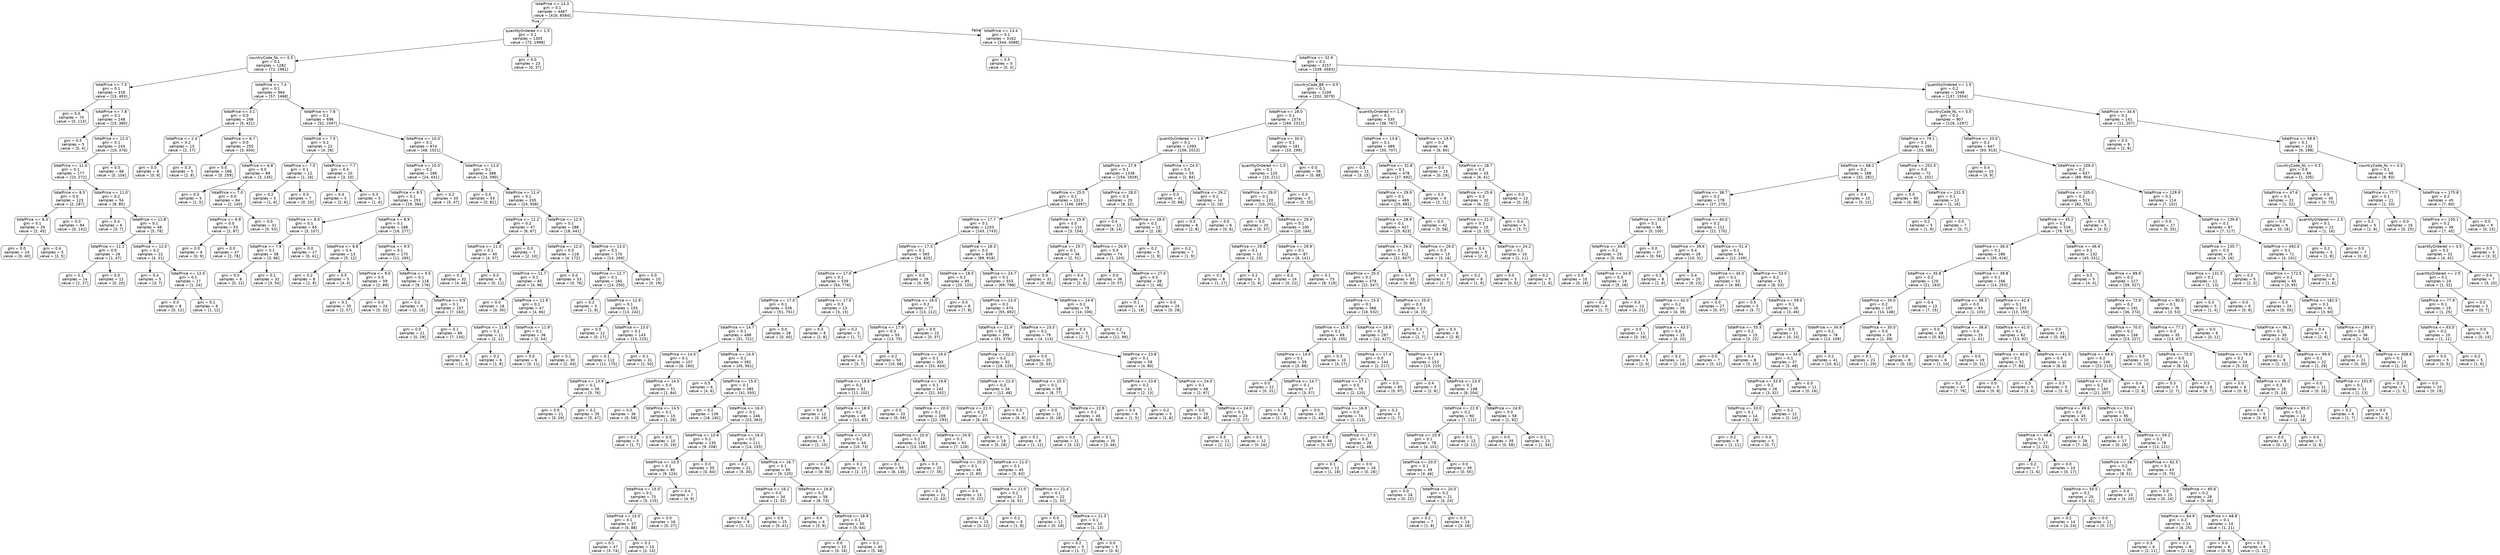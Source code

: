 digraph Tree {
node [shape=box, style="rounded", color="black", fontname=helvetica] ;
edge [fontname=helvetica] ;
0 [label="totalPrice <= 13.3\ngini = 0.1\nsamples = 4467\nvalue = [416, 6584]"] ;
1 [label="quantityOrdered <= 1.5\ngini = 0.1\nsamples = 1305\nvalue = [72, 1998]"] ;
0 -> 1 [labeldistance=2.5, labelangle=45, headlabel="True"] ;
2 [label="countryCode_NL <= 0.5\ngini = 0.1\nsamples = 1282\nvalue = [72, 1961]"] ;
1 -> 2 ;
3 [label="totalPrice <= 7.5\ngini = 0.1\nsamples = 318\nvalue = [15, 493]"] ;
2 -> 3 ;
4 [label="gini = 0.0\nsamples = 70\nvalue = [0, 113]"] ;
3 -> 4 ;
5 [label="totalPrice <= 7.8\ngini = 0.1\nsamples = 248\nvalue = [15, 380]"] ;
3 -> 5 ;
6 [label="gini = 0.5\nsamples = 5\nvalue = [5, 4]"] ;
5 -> 6 ;
7 [label="totalPrice <= 12.0\ngini = 0.1\nsamples = 243\nvalue = [10, 376]"] ;
5 -> 7 ;
8 [label="totalPrice <= 11.0\ngini = 0.1\nsamples = 177\nvalue = [10, 272]"] ;
7 -> 8 ;
9 [label="totalPrice <= 8.5\ngini = 0.0\nsamples = 123\nvalue = [2, 187]"] ;
8 -> 9 ;
10 [label="totalPrice <= 8.3\ngini = 0.1\nsamples = 29\nvalue = [2, 45]"] ;
9 -> 10 ;
11 [label="gini = 0.0\nsamples = 24\nvalue = [0, 40]"] ;
10 -> 11 ;
12 [label="gini = 0.4\nsamples = 5\nvalue = [2, 5]"] ;
10 -> 12 ;
13 [label="gini = 0.0\nsamples = 94\nvalue = [0, 142]"] ;
9 -> 13 ;
14 [label="totalPrice <= 11.0\ngini = 0.2\nsamples = 54\nvalue = [8, 85]"] ;
8 -> 14 ;
15 [label="gini = 0.4\nsamples = 6\nvalue = [3, 7]"] ;
14 -> 15 ;
16 [label="totalPrice <= 11.8\ngini = 0.1\nsamples = 48\nvalue = [5, 78]"] ;
14 -> 16 ;
17 [label="totalPrice <= 11.1\ngini = 0.0\nsamples = 26\nvalue = [1, 47]"] ;
16 -> 17 ;
18 [label="gini = 0.1\nsamples = 14\nvalue = [1, 27]"] ;
17 -> 18 ;
19 [label="gini = 0.0\nsamples = 12\nvalue = [0, 20]"] ;
17 -> 19 ;
20 [label="totalPrice <= 12.0\ngini = 0.2\nsamples = 22\nvalue = [4, 31]"] ;
16 -> 20 ;
21 [label="gini = 0.4\nsamples = 5\nvalue = [3, 7]"] ;
20 -> 21 ;
22 [label="totalPrice <= 12.0\ngini = 0.1\nsamples = 17\nvalue = [1, 24]"] ;
20 -> 22 ;
23 [label="gini = 0.0\nsamples = 8\nvalue = [0, 12]"] ;
22 -> 23 ;
24 [label="gini = 0.1\nsamples = 9\nvalue = [1, 12]"] ;
22 -> 24 ;
25 [label="gini = 0.0\nsamples = 66\nvalue = [0, 104]"] ;
7 -> 25 ;
26 [label="totalPrice <= 7.4\ngini = 0.1\nsamples = 964\nvalue = [57, 1468]"] ;
2 -> 26 ;
27 [label="totalPrice <= 3.1\ngini = 0.0\nsamples = 268\nvalue = [5, 421]"] ;
26 -> 27 ;
28 [label="totalPrice <= 2.4\ngini = 0.2\nsamples = 13\nvalue = [2, 17]"] ;
27 -> 28 ;
29 [label="gini = 0.0\nsamples = 8\nvalue = [0, 9]"] ;
28 -> 29 ;
30 [label="gini = 0.3\nsamples = 5\nvalue = [2, 8]"] ;
28 -> 30 ;
31 [label="totalPrice <= 6.7\ngini = 0.0\nsamples = 255\nvalue = [3, 404]"] ;
27 -> 31 ;
32 [label="gini = 0.0\nsamples = 166\nvalue = [0, 259]"] ;
31 -> 32 ;
33 [label="totalPrice <= 6.8\ngini = 0.0\nsamples = 89\nvalue = [3, 145]"] ;
31 -> 33 ;
34 [label="gini = 0.3\nsamples = 5\nvalue = [1, 5]"] ;
33 -> 34 ;
35 [label="totalPrice <= 7.0\ngini = 0.0\nsamples = 84\nvalue = [2, 140]"] ;
33 -> 35 ;
36 [label="totalPrice <= 6.9\ngini = 0.0\nsamples = 53\nvalue = [2, 87]"] ;
35 -> 36 ;
37 [label="gini = 0.0\nsamples = 6\nvalue = [0, 9]"] ;
36 -> 37 ;
38 [label="gini = 0.0\nsamples = 47\nvalue = [2, 78]"] ;
36 -> 38 ;
39 [label="gini = 0.0\nsamples = 31\nvalue = [0, 53]"] ;
35 -> 39 ;
40 [label="totalPrice <= 7.8\ngini = 0.1\nsamples = 696\nvalue = [52, 1047]"] ;
26 -> 40 ;
41 [label="totalPrice <= 7.5\ngini = 0.2\nsamples = 22\nvalue = [4, 26]"] ;
40 -> 41 ;
42 [label="totalPrice <= 7.5\ngini = 0.1\nsamples = 12\nvalue = [1, 16]"] ;
41 -> 42 ;
43 [label="gini = 0.2\nsamples = 5\nvalue = [1, 6]"] ;
42 -> 43 ;
44 [label="gini = 0.0\nsamples = 7\nvalue = [0, 10]"] ;
42 -> 44 ;
45 [label="totalPrice <= 7.7\ngini = 0.4\nsamples = 10\nvalue = [3, 10]"] ;
41 -> 45 ;
46 [label="gini = 0.4\nsamples = 5\nvalue = [2, 6]"] ;
45 -> 46 ;
47 [label="gini = 0.3\nsamples = 5\nvalue = [1, 4]"] ;
45 -> 47 ;
48 [label="totalPrice <= 10.0\ngini = 0.1\nsamples = 674\nvalue = [48, 1021]"] ;
40 -> 48 ;
49 [label="totalPrice <= 10.0\ngini = 0.1\nsamples = 286\nvalue = [24, 431]"] ;
48 -> 49 ;
50 [label="totalPrice <= 8.5\ngini = 0.1\nsamples = 253\nvalue = [19, 384]"] ;
49 -> 50 ;
51 [label="totalPrice <= 8.0\ngini = 0.1\nsamples = 65\nvalue = [3, 107]"] ;
50 -> 51 ;
52 [label="totalPrice <= 7.9\ngini = 0.1\nsamples = 38\nvalue = [3, 66]"] ;
51 -> 52 ;
53 [label="gini = 0.0\nsamples = 6\nvalue = [0, 12]"] ;
52 -> 53 ;
54 [label="gini = 0.1\nsamples = 32\nvalue = [3, 54]"] ;
52 -> 54 ;
55 [label="gini = 0.0\nsamples = 27\nvalue = [0, 41]"] ;
51 -> 55 ;
56 [label="totalPrice <= 8.9\ngini = 0.1\nsamples = 188\nvalue = [16, 277]"] ;
50 -> 56 ;
57 [label="totalPrice <= 8.8\ngini = 0.4\nsamples = 13\nvalue = [5, 12]"] ;
56 -> 57 ;
58 [label="gini = 0.2\nsamples = 8\nvalue = [1, 8]"] ;
57 -> 58 ;
59 [label="gini = 0.5\nsamples = 5\nvalue = [4, 4]"] ;
57 -> 59 ;
60 [label="totalPrice <= 9.5\ngini = 0.1\nsamples = 175\nvalue = [11, 265]"] ;
56 -> 60 ;
61 [label="totalPrice <= 9.0\ngini = 0.0\nsamples = 59\nvalue = [2, 89]"] ;
60 -> 61 ;
62 [label="gini = 0.1\nsamples = 35\nvalue = [2, 57]"] ;
61 -> 62 ;
63 [label="gini = 0.0\nsamples = 24\nvalue = [0, 32]"] ;
61 -> 63 ;
64 [label="totalPrice <= 9.5\ngini = 0.1\nsamples = 116\nvalue = [9, 176]"] ;
60 -> 64 ;
65 [label="gini = 0.2\nsamples = 9\nvalue = [2, 13]"] ;
64 -> 65 ;
66 [label="totalPrice <= 9.9\ngini = 0.1\nsamples = 107\nvalue = [7, 163]"] ;
64 -> 66 ;
67 [label="gini = 0.0\nsamples = 21\nvalue = [0, 29]"] ;
66 -> 67 ;
68 [label="gini = 0.1\nsamples = 86\nvalue = [7, 134]"] ;
66 -> 68 ;
69 [label="gini = 0.2\nsamples = 33\nvalue = [5, 47]"] ;
49 -> 69 ;
70 [label="totalPrice <= 11.0\ngini = 0.1\nsamples = 388\nvalue = [24, 590]"] ;
48 -> 70 ;
71 [label="gini = 0.0\nsamples = 53\nvalue = [0, 82]"] ;
70 -> 71 ;
72 [label="totalPrice <= 11.4\ngini = 0.1\nsamples = 335\nvalue = [24, 508]"] ;
70 -> 72 ;
73 [label="totalPrice <= 11.2\ngini = 0.2\nsamples = 47\nvalue = [6, 67]"] ;
72 -> 73 ;
74 [label="totalPrice <= 11.0\ngini = 0.1\nsamples = 40\nvalue = [4, 57]"] ;
73 -> 74 ;
75 [label="gini = 0.1\nsamples = 32\nvalue = [4, 46]"] ;
74 -> 75 ;
76 [label="gini = 0.0\nsamples = 8\nvalue = [0, 11]"] ;
74 -> 76 ;
77 [label="gini = 0.3\nsamples = 7\nvalue = [2, 10]"] ;
73 -> 77 ;
78 [label="totalPrice <= 12.5\ngini = 0.1\nsamples = 288\nvalue = [18, 441]"] ;
72 -> 78 ;
79 [label="totalPrice <= 12.0\ngini = 0.0\nsamples = 118\nvalue = [4, 172]"] ;
78 -> 79 ;
80 [label="totalPrice <= 11.7\ngini = 0.1\nsamples = 65\nvalue = [4, 96]"] ;
79 -> 80 ;
81 [label="gini = 0.0\nsamples = 18\nvalue = [0, 30]"] ;
80 -> 81 ;
82 [label="totalPrice <= 11.9\ngini = 0.1\nsamples = 47\nvalue = [4, 66]"] ;
80 -> 82 ;
83 [label="totalPrice <= 11.8\ngini = 0.2\nsamples = 11\nvalue = [2, 12]"] ;
82 -> 83 ;
84 [label="gini = 0.3\nsamples = 5\nvalue = [1, 4]"] ;
83 -> 84 ;
85 [label="gini = 0.2\nsamples = 6\nvalue = [1, 8]"] ;
83 -> 85 ;
86 [label="totalPrice <= 11.9\ngini = 0.1\nsamples = 36\nvalue = [2, 54]"] ;
82 -> 86 ;
87 [label="gini = 0.0\nsamples = 6\nvalue = [0, 11]"] ;
86 -> 87 ;
88 [label="gini = 0.1\nsamples = 30\nvalue = [2, 43]"] ;
86 -> 88 ;
89 [label="gini = 0.0\nsamples = 53\nvalue = [0, 76]"] ;
79 -> 89 ;
90 [label="totalPrice <= 13.0\ngini = 0.1\nsamples = 170\nvalue = [14, 269]"] ;
78 -> 90 ;
91 [label="totalPrice <= 12.7\ngini = 0.1\nsamples = 160\nvalue = [14, 250]"] ;
90 -> 91 ;
92 [label="gini = 0.2\nsamples = 5\nvalue = [1, 8]"] ;
91 -> 92 ;
93 [label="totalPrice <= 12.9\ngini = 0.1\nsamples = 155\nvalue = [13, 242]"] ;
91 -> 93 ;
94 [label="gini = 0.0\nsamples = 12\nvalue = [0, 17]"] ;
93 -> 94 ;
95 [label="totalPrice <= 13.0\ngini = 0.1\nsamples = 143\nvalue = [13, 225]"] ;
93 -> 95 ;
96 [label="gini = 0.1\nsamples = 112\nvalue = [11, 175]"] ;
95 -> 96 ;
97 [label="gini = 0.1\nsamples = 31\nvalue = [2, 50]"] ;
95 -> 97 ;
98 [label="gini = 0.0\nsamples = 10\nvalue = [0, 19]"] ;
90 -> 98 ;
99 [label="gini = 0.0\nsamples = 23\nvalue = [0, 37]"] ;
1 -> 99 ;
100 [label="totalPrice <= 13.4\ngini = 0.1\nsamples = 3162\nvalue = [344, 4586]"] ;
0 -> 100 [labeldistance=2.5, labelangle=-45, headlabel="False"] ;
101 [label="gini = 0.5\nsamples = 5\nvalue = [5, 3]"] ;
100 -> 101 ;
102 [label="totalPrice <= 32.9\ngini = 0.1\nsamples = 3157\nvalue = [339, 4583]"] ;
100 -> 102 ;
103 [label="countryCode_BE <= 0.5\ngini = 0.1\nsamples = 2109\nvalue = [202, 3079]"] ;
102 -> 103 ;
104 [label="totalPrice <= 28.0\ngini = 0.1\nsamples = 1574\nvalue = [166, 2312]"] ;
103 -> 104 ;
105 [label="quantityOrdered <= 1.5\ngini = 0.1\nsamples = 1393\nvalue = [156, 2013]"] ;
104 -> 105 ;
106 [label="totalPrice <= 27.9\ngini = 0.1\nsamples = 1338\nvalue = [154, 1929]"] ;
105 -> 106 ;
107 [label="totalPrice <= 25.0\ngini = 0.1\nsamples = 1313\nvalue = [146, 1897]"] ;
106 -> 107 ;
108 [label="totalPrice <= 17.7\ngini = 0.1\nsamples = 1203\nvalue = [143, 1743]"] ;
107 -> 108 ;
109 [label="totalPrice <= 17.3\ngini = 0.1\nsamples = 565\nvalue = [54, 825]"] ;
108 -> 109 ;
110 [label="totalPrice <= 17.0\ngini = 0.1\nsamples = 539\nvalue = [54, 776]"] ;
109 -> 110 ;
111 [label="totalPrice <= 17.0\ngini = 0.1\nsamples = 526\nvalue = [51, 761]"] ;
110 -> 111 ;
112 [label="totalPrice <= 14.7\ngini = 0.1\nsamples = 498\nvalue = [51, 721]"] ;
111 -> 112 ;
113 [label="totalPrice <= 14.0\ngini = 0.1\nsamples = 107\nvalue = [6, 160]"] ;
112 -> 113 ;
114 [label="totalPrice <= 13.9\ngini = 0.1\nsamples = 56\nvalue = [5, 76]"] ;
113 -> 114 ;
115 [label="gini = 0.0\nsamples = 21\nvalue = [0, 29]"] ;
114 -> 115 ;
116 [label="gini = 0.2\nsamples = 35\nvalue = [5, 47]"] ;
114 -> 116 ;
117 [label="totalPrice <= 14.5\ngini = 0.0\nsamples = 51\nvalue = [1, 84]"] ;
113 -> 117 ;
118 [label="gini = 0.0\nsamples = 36\nvalue = [0, 58]"] ;
117 -> 118 ;
119 [label="totalPrice <= 14.5\ngini = 0.1\nsamples = 15\nvalue = [1, 26]"] ;
117 -> 119 ;
120 [label="gini = 0.2\nsamples = 5\nvalue = [1, 7]"] ;
119 -> 120 ;
121 [label="gini = 0.0\nsamples = 10\nvalue = [0, 19]"] ;
119 -> 121 ;
122 [label="totalPrice <= 14.9\ngini = 0.1\nsamples = 391\nvalue = [45, 561]"] ;
112 -> 122 ;
123 [label="gini = 0.5\nsamples = 6\nvalue = [4, 6]"] ;
122 -> 123 ;
124 [label="totalPrice <= 15.0\ngini = 0.1\nsamples = 385\nvalue = [41, 555]"] ;
122 -> 124 ;
125 [label="gini = 0.2\nsamples = 139\nvalue = [18, 192]"] ;
124 -> 125 ;
126 [label="totalPrice <= 16.0\ngini = 0.1\nsamples = 246\nvalue = [23, 363]"] ;
124 -> 126 ;
127 [label="totalPrice <= 15.6\ngini = 0.1\nsamples = 135\nvalue = [9, 208]"] ;
126 -> 127 ;
128 [label="totalPrice <= 15.5\ngini = 0.1\nsamples = 80\nvalue = [9, 124]"] ;
127 -> 128 ;
129 [label="totalPrice <= 15.0\ngini = 0.1\nsamples = 73\nvalue = [5, 115]"] ;
128 -> 129 ;
130 [label="totalPrice <= 15.0\ngini = 0.1\nsamples = 57\nvalue = [5, 88]"] ;
129 -> 130 ;
131 [label="gini = 0.1\nsamples = 47\nvalue = [3, 74]"] ;
130 -> 131 ;
132 [label="gini = 0.2\nsamples = 10\nvalue = [2, 14]"] ;
130 -> 132 ;
133 [label="gini = 0.0\nsamples = 16\nvalue = [0, 27]"] ;
129 -> 133 ;
134 [label="gini = 0.4\nsamples = 7\nvalue = [4, 9]"] ;
128 -> 134 ;
135 [label="gini = 0.0\nsamples = 55\nvalue = [0, 84]"] ;
127 -> 135 ;
136 [label="totalPrice <= 16.0\ngini = 0.2\nsamples = 111\nvalue = [14, 155]"] ;
126 -> 136 ;
137 [label="gini = 0.2\nsamples = 21\nvalue = [5, 30]"] ;
136 -> 137 ;
138 [label="totalPrice <= 16.7\ngini = 0.1\nsamples = 90\nvalue = [9, 125]"] ;
136 -> 138 ;
139 [label="totalPrice <= 16.1\ngini = 0.0\nsamples = 34\nvalue = [1, 52]"] ;
138 -> 139 ;
140 [label="gini = 0.2\nsamples = 9\nvalue = [1, 11]"] ;
139 -> 140 ;
141 [label="gini = 0.0\nsamples = 25\nvalue = [0, 41]"] ;
139 -> 141 ;
142 [label="totalPrice <= 16.8\ngini = 0.2\nsamples = 56\nvalue = [8, 73]"] ;
138 -> 142 ;
143 [label="gini = 0.4\nsamples = 6\nvalue = [3, 9]"] ;
142 -> 143 ;
144 [label="totalPrice <= 16.9\ngini = 0.1\nsamples = 50\nvalue = [5, 64]"] ;
142 -> 144 ;
145 [label="gini = 0.0\nsamples = 10\nvalue = [0, 16]"] ;
144 -> 145 ;
146 [label="gini = 0.2\nsamples = 40\nvalue = [5, 48]"] ;
144 -> 146 ;
147 [label="gini = 0.0\nsamples = 28\nvalue = [0, 40]"] ;
111 -> 147 ;
148 [label="totalPrice <= 17.0\ngini = 0.3\nsamples = 13\nvalue = [3, 15]"] ;
110 -> 148 ;
149 [label="gini = 0.3\nsamples = 8\nvalue = [2, 8]"] ;
148 -> 149 ;
150 [label="gini = 0.2\nsamples = 5\nvalue = [1, 7]"] ;
148 -> 150 ;
151 [label="gini = 0.0\nsamples = 26\nvalue = [0, 49]"] ;
109 -> 151 ;
152 [label="totalPrice <= 18.3\ngini = 0.2\nsamples = 638\nvalue = [89, 918]"] ;
108 -> 152 ;
153 [label="totalPrice <= 18.0\ngini = 0.2\nsamples = 85\nvalue = [20, 120]"] ;
152 -> 153 ;
154 [label="totalPrice <= 18.0\ngini = 0.2\nsamples = 77\nvalue = [13, 112]"] ;
153 -> 154 ;
155 [label="totalPrice <= 17.9\ngini = 0.3\nsamples = 55\nvalue = [13, 75]"] ;
154 -> 155 ;
156 [label="gini = 0.4\nsamples = 5\nvalue = [3, 7]"] ;
155 -> 156 ;
157 [label="gini = 0.2\nsamples = 50\nvalue = [10, 68]"] ;
155 -> 157 ;
158 [label="gini = 0.0\nsamples = 22\nvalue = [0, 37]"] ;
154 -> 158 ;
159 [label="gini = 0.5\nsamples = 8\nvalue = [7, 8]"] ;
153 -> 159 ;
160 [label="totalPrice <= 24.7\ngini = 0.1\nsamples = 553\nvalue = [69, 798]"] ;
152 -> 160 ;
161 [label="totalPrice <= 23.0\ngini = 0.1\nsamples = 474\nvalue = [55, 692]"] ;
160 -> 161 ;
162 [label="totalPrice <= 21.9\ngini = 0.1\nsamples = 395\nvalue = [51, 579]"] ;
161 -> 162 ;
163 [label="totalPrice <= 19.0\ngini = 0.1\nsamples = 303\nvalue = [33, 454]"] ;
162 -> 163 ;
164 [label="totalPrice <= 18.6\ngini = 0.2\nsamples = 61\nvalue = [11, 102]"] ;
163 -> 164 ;
165 [label="gini = 0.0\nsamples = 12\nvalue = [0, 19]"] ;
164 -> 165 ;
166 [label="totalPrice <= 18.9\ngini = 0.2\nsamples = 49\nvalue = [11, 83]"] ;
164 -> 166 ;
167 [label="gini = 0.2\nsamples = 5\nvalue = [1, 10]"] ;
166 -> 167 ;
168 [label="totalPrice <= 19.0\ngini = 0.2\nsamples = 44\nvalue = [10, 73]"] ;
166 -> 168 ;
169 [label="gini = 0.2\nsamples = 34\nvalue = [8, 56]"] ;
168 -> 169 ;
170 [label="gini = 0.2\nsamples = 10\nvalue = [2, 17]"] ;
168 -> 170 ;
171 [label="totalPrice <= 19.9\ngini = 0.1\nsamples = 242\nvalue = [22, 352]"] ;
163 -> 171 ;
172 [label="gini = 0.0\nsamples = 33\nvalue = [0, 59]"] ;
171 -> 172 ;
173 [label="totalPrice <= 20.0\ngini = 0.1\nsamples = 209\nvalue = [22, 293]"] ;
171 -> 173 ;
174 [label="totalPrice <= 20.0\ngini = 0.2\nsamples = 118\nvalue = [15, 165]"] ;
173 -> 174 ;
175 [label="gini = 0.1\nsamples = 93\nvalue = [8, 130]"] ;
174 -> 175 ;
176 [label="gini = 0.3\nsamples = 25\nvalue = [7, 35]"] ;
174 -> 176 ;
177 [label="totalPrice <= 20.9\ngini = 0.1\nsamples = 91\nvalue = [7, 128]"] ;
173 -> 177 ;
178 [label="totalPrice <= 20.3\ngini = 0.1\nsamples = 46\nvalue = [2, 65]"] ;
177 -> 178 ;
179 [label="gini = 0.1\nsamples = 31\nvalue = [2, 43]"] ;
178 -> 179 ;
180 [label="gini = 0.0\nsamples = 15\nvalue = [0, 22]"] ;
178 -> 180 ;
181 [label="totalPrice <= 21.0\ngini = 0.1\nsamples = 45\nvalue = [5, 63]"] ;
177 -> 181 ;
182 [label="totalPrice <= 21.0\ngini = 0.2\nsamples = 23\nvalue = [4, 31]"] ;
181 -> 182 ;
183 [label="gini = 0.2\nsamples = 15\nvalue = [3, 22]"] ;
182 -> 183 ;
184 [label="gini = 0.2\nsamples = 8\nvalue = [1, 9]"] ;
182 -> 184 ;
185 [label="totalPrice <= 21.4\ngini = 0.1\nsamples = 22\nvalue = [1, 32]"] ;
181 -> 185 ;
186 [label="gini = 0.0\nsamples = 12\nvalue = [0, 19]"] ;
185 -> 186 ;
187 [label="totalPrice <= 21.5\ngini = 0.1\nsamples = 10\nvalue = [1, 13]"] ;
185 -> 187 ;
188 [label="gini = 0.2\nsamples = 5\nvalue = [1, 7]"] ;
187 -> 188 ;
189 [label="gini = 0.0\nsamples = 5\nvalue = [0, 6]"] ;
187 -> 189 ;
190 [label="totalPrice <= 22.0\ngini = 0.2\nsamples = 92\nvalue = [18, 125]"] ;
162 -> 190 ;
191 [label="totalPrice <= 22.0\ngini = 0.3\nsamples = 34\nvalue = [12, 48]"] ;
190 -> 191 ;
192 [label="totalPrice <= 22.0\ngini = 0.2\nsamples = 27\nvalue = [6, 40]"] ;
191 -> 192 ;
193 [label="gini = 0.3\nsamples = 19\nvalue = [5, 28]"] ;
192 -> 193 ;
194 [label="gini = 0.1\nsamples = 8\nvalue = [1, 12]"] ;
192 -> 194 ;
195 [label="gini = 0.5\nsamples = 7\nvalue = [6, 8]"] ;
191 -> 195 ;
196 [label="totalPrice <= 22.5\ngini = 0.1\nsamples = 58\nvalue = [6, 77]"] ;
190 -> 196 ;
197 [label="gini = 0.0\nsamples = 12\nvalue = [0, 18]"] ;
196 -> 197 ;
198 [label="totalPrice <= 22.8\ngini = 0.2\nsamples = 46\nvalue = [6, 59]"] ;
196 -> 198 ;
199 [label="gini = 0.3\nsamples = 11\nvalue = [3, 13]"] ;
198 -> 199 ;
200 [label="gini = 0.1\nsamples = 35\nvalue = [3, 46]"] ;
198 -> 200 ;
201 [label="totalPrice <= 23.5\ngini = 0.1\nsamples = 79\nvalue = [4, 113]"] ;
161 -> 201 ;
202 [label="gini = 0.0\nsamples = 20\nvalue = [0, 33]"] ;
201 -> 202 ;
203 [label="totalPrice <= 23.8\ngini = 0.1\nsamples = 59\nvalue = [4, 80]"] ;
201 -> 203 ;
204 [label="totalPrice <= 23.6\ngini = 0.2\nsamples = 11\nvalue = [2, 13]"] ;
203 -> 204 ;
205 [label="gini = 0.3\nsamples = 6\nvalue = [1, 5]"] ;
204 -> 205 ;
206 [label="gini = 0.2\nsamples = 5\nvalue = [1, 8]"] ;
204 -> 206 ;
207 [label="totalPrice <= 24.0\ngini = 0.1\nsamples = 48\nvalue = [2, 67]"] ;
203 -> 207 ;
208 [label="gini = 0.0\nsamples = 25\nvalue = [0, 40]"] ;
207 -> 208 ;
209 [label="totalPrice <= 24.0\ngini = 0.1\nsamples = 23\nvalue = [2, 27]"] ;
207 -> 209 ;
210 [label="gini = 0.3\nsamples = 11\nvalue = [2, 11]"] ;
209 -> 210 ;
211 [label="gini = 0.0\nsamples = 12\nvalue = [0, 16]"] ;
209 -> 211 ;
212 [label="totalPrice <= 24.9\ngini = 0.2\nsamples = 79\nvalue = [14, 106]"] ;
160 -> 212 ;
213 [label="gini = 0.3\nsamples = 5\nvalue = [2, 7]"] ;
212 -> 213 ;
214 [label="gini = 0.2\nsamples = 74\nvalue = [12, 99]"] ;
212 -> 214 ;
215 [label="totalPrice <= 25.9\ngini = 0.0\nsamples = 110\nvalue = [3, 154]"] ;
107 -> 215 ;
216 [label="totalPrice <= 25.7\ngini = 0.1\nsamples = 36\nvalue = [2, 51]"] ;
215 -> 216 ;
217 [label="gini = 0.0\nsamples = 31\nvalue = [0, 45]"] ;
216 -> 217 ;
218 [label="gini = 0.4\nsamples = 5\nvalue = [2, 6]"] ;
216 -> 218 ;
219 [label="totalPrice <= 26.9\ngini = 0.0\nsamples = 74\nvalue = [1, 103]"] ;
215 -> 219 ;
220 [label="gini = 0.0\nsamples = 36\nvalue = [0, 57]"] ;
219 -> 220 ;
221 [label="totalPrice <= 27.0\ngini = 0.0\nsamples = 38\nvalue = [1, 46]"] ;
219 -> 221 ;
222 [label="gini = 0.1\nsamples = 14\nvalue = [1, 18]"] ;
221 -> 222 ;
223 [label="gini = 0.0\nsamples = 24\nvalue = [0, 28]"] ;
221 -> 223 ;
224 [label="totalPrice <= 28.0\ngini = 0.3\nsamples = 25\nvalue = [8, 32]"] ;
106 -> 224 ;
225 [label="gini = 0.4\nsamples = 13\nvalue = [6, 14]"] ;
224 -> 225 ;
226 [label="totalPrice <= 28.0\ngini = 0.2\nsamples = 12\nvalue = [2, 18]"] ;
224 -> 226 ;
227 [label="gini = 0.2\nsamples = 5\nvalue = [1, 9]"] ;
226 -> 227 ;
228 [label="gini = 0.2\nsamples = 7\nvalue = [1, 9]"] ;
226 -> 228 ;
229 [label="totalPrice <= 24.5\ngini = 0.0\nsamples = 55\nvalue = [2, 84]"] ;
105 -> 229 ;
230 [label="gini = 0.0\nsamples = 41\nvalue = [0, 68]"] ;
229 -> 230 ;
231 [label="totalPrice <= 26.2\ngini = 0.2\nsamples = 14\nvalue = [2, 16]"] ;
229 -> 231 ;
232 [label="gini = 0.3\nsamples = 8\nvalue = [2, 8]"] ;
231 -> 232 ;
233 [label="gini = 0.0\nsamples = 6\nvalue = [0, 8]"] ;
231 -> 233 ;
234 [label="totalPrice <= 30.0\ngini = 0.1\nsamples = 181\nvalue = [10, 299]"] ;
104 -> 234 ;
235 [label="quantityOrdered <= 1.5\ngini = 0.1\nsamples = 125\nvalue = [10, 211]"] ;
234 -> 235 ;
236 [label="totalPrice <= 29.0\ngini = 0.1\nsamples = 120\nvalue = [10, 201]"] ;
235 -> 236 ;
237 [label="gini = 0.0\nsamples = 20\nvalue = [0, 37]"] ;
236 -> 237 ;
238 [label="totalPrice <= 29.4\ngini = 0.1\nsamples = 100\nvalue = [10, 164]"] ;
236 -> 238 ;
239 [label="totalPrice <= 29.0\ngini = 0.1\nsamples = 13\nvalue = [2, 23]"] ;
238 -> 239 ;
240 [label="gini = 0.1\nsamples = 8\nvalue = [1, 17]"] ;
239 -> 240 ;
241 [label="gini = 0.2\nsamples = 5\nvalue = [1, 6]"] ;
239 -> 241 ;
242 [label="totalPrice <= 29.9\ngini = 0.1\nsamples = 87\nvalue = [8, 141]"] ;
238 -> 242 ;
243 [label="gini = 0.0\nsamples = 14\nvalue = [0, 22]"] ;
242 -> 243 ;
244 [label="gini = 0.1\nsamples = 73\nvalue = [8, 119]"] ;
242 -> 244 ;
245 [label="gini = 0.0\nsamples = 5\nvalue = [0, 10]"] ;
235 -> 245 ;
246 [label="gini = 0.0\nsamples = 56\nvalue = [0, 88]"] ;
234 -> 246 ;
247 [label="quantityOrdered <= 1.5\ngini = 0.1\nsamples = 535\nvalue = [36, 767]"] ;
103 -> 247 ;
248 [label="totalPrice <= 13.6\ngini = 0.1\nsamples = 489\nvalue = [30, 707]"] ;
247 -> 248 ;
249 [label="gini = 0.3\nsamples = 11\nvalue = [3, 15]"] ;
248 -> 249 ;
250 [label="totalPrice <= 31.8\ngini = 0.1\nsamples = 478\nvalue = [27, 692]"] ;
248 -> 250 ;
251 [label="totalPrice <= 29.9\ngini = 0.1\nsamples = 469\nvalue = [25, 681]"] ;
250 -> 251 ;
252 [label="totalPrice <= 28.9\ngini = 0.1\nsamples = 427\nvalue = [25, 623]"] ;
251 -> 252 ;
253 [label="totalPrice <= 26.0\ngini = 0.1\nsamples = 412\nvalue = [22, 607]"] ;
252 -> 253 ;
254 [label="totalPrice <= 25.0\ngini = 0.1\nsamples = 379\nvalue = [22, 547]"] ;
253 -> 254 ;
255 [label="totalPrice <= 15.0\ngini = 0.1\nsamples = 366\nvalue = [18, 532]"] ;
254 -> 255 ;
256 [label="totalPrice <= 15.0\ngini = 0.1\nsamples = 69\nvalue = [6, 105]"] ;
255 -> 256 ;
257 [label="totalPrice <= 14.0\ngini = 0.1\nsamples = 59\nvalue = [3, 88]"] ;
256 -> 257 ;
258 [label="gini = 0.0\nsamples = 22\nvalue = [0, 31]"] ;
257 -> 258 ;
259 [label="totalPrice <= 14.7\ngini = 0.1\nsamples = 37\nvalue = [3, 57]"] ;
257 -> 259 ;
260 [label="gini = 0.2\nsamples = 8\nvalue = [2, 13]"] ;
259 -> 260 ;
261 [label="gini = 0.0\nsamples = 29\nvalue = [1, 44]"] ;
259 -> 261 ;
262 [label="gini = 0.3\nsamples = 10\nvalue = [3, 17]"] ;
256 -> 262 ;
263 [label="totalPrice <= 19.9\ngini = 0.1\nsamples = 297\nvalue = [12, 427]"] ;
255 -> 263 ;
264 [label="totalPrice <= 17.4\ngini = 0.0\nsamples = 144\nvalue = [2, 217]"] ;
263 -> 264 ;
265 [label="totalPrice <= 17.1\ngini = 0.0\nsamples = 79\nvalue = [2, 120]"] ;
264 -> 265 ;
266 [label="totalPrice <= 16.9\ngini = 0.0\nsamples = 74\nvalue = [1, 113]"] ;
265 -> 266 ;
267 [label="gini = 0.0\nsamples = 46\nvalue = [0, 67]"] ;
266 -> 267 ;
268 [label="totalPrice <= 17.0\ngini = 0.0\nsamples = 28\nvalue = [1, 46]"] ;
266 -> 268 ;
269 [label="gini = 0.1\nsamples = 12\nvalue = [1, 18]"] ;
268 -> 269 ;
270 [label="gini = 0.0\nsamples = 16\nvalue = [0, 28]"] ;
268 -> 270 ;
271 [label="gini = 0.2\nsamples = 5\nvalue = [1, 7]"] ;
265 -> 271 ;
272 [label="gini = 0.0\nsamples = 65\nvalue = [0, 97]"] ;
264 -> 272 ;
273 [label="totalPrice <= 19.9\ngini = 0.1\nsamples = 153\nvalue = [10, 210]"] ;
263 -> 273 ;
274 [label="gini = 0.4\nsamples = 5\nvalue = [2, 6]"] ;
273 -> 274 ;
275 [label="totalPrice <= 23.0\ngini = 0.1\nsamples = 148\nvalue = [8, 204]"] ;
273 -> 275 ;
276 [label="totalPrice <= 22.9\ngini = 0.1\nsamples = 90\nvalue = [7, 112]"] ;
275 -> 276 ;
277 [label="totalPrice <= 20.9\ngini = 0.1\nsamples = 78\nvalue = [4, 101]"] ;
276 -> 277 ;
278 [label="totalPrice <= 20.0\ngini = 0.1\nsamples = 39\nvalue = [4, 46]"] ;
277 -> 278 ;
279 [label="gini = 0.0\nsamples = 18\nvalue = [0, 22]"] ;
278 -> 279 ;
280 [label="totalPrice <= 20.0\ngini = 0.2\nsamples = 21\nvalue = [4, 24]"] ;
278 -> 280 ;
281 [label="gini = 0.2\nsamples = 7\nvalue = [1, 8]"] ;
280 -> 281 ;
282 [label="gini = 0.3\nsamples = 14\nvalue = [3, 16]"] ;
280 -> 282 ;
283 [label="gini = 0.0\nsamples = 39\nvalue = [0, 55]"] ;
277 -> 283 ;
284 [label="gini = 0.3\nsamples = 12\nvalue = [3, 11]"] ;
276 -> 284 ;
285 [label="totalPrice <= 24.9\ngini = 0.0\nsamples = 58\nvalue = [1, 92]"] ;
275 -> 285 ;
286 [label="gini = 0.0\nsamples = 35\nvalue = [0, 58]"] ;
285 -> 286 ;
287 [label="gini = 0.1\nsamples = 23\nvalue = [1, 34]"] ;
285 -> 287 ;
288 [label="totalPrice <= 25.0\ngini = 0.3\nsamples = 13\nvalue = [4, 15]"] ;
254 -> 288 ;
289 [label="gini = 0.3\nsamples = 7\nvalue = [2, 7]"] ;
288 -> 289 ;
290 [label="gini = 0.3\nsamples = 6\nvalue = [2, 8]"] ;
288 -> 290 ;
291 [label="gini = 0.0\nsamples = 33\nvalue = [0, 60]"] ;
253 -> 291 ;
292 [label="totalPrice <= 29.0\ngini = 0.3\nsamples = 15\nvalue = [3, 16]"] ;
252 -> 292 ;
293 [label="gini = 0.3\nsamples = 7\nvalue = [2, 7]"] ;
292 -> 293 ;
294 [label="gini = 0.2\nsamples = 8\nvalue = [1, 9]"] ;
292 -> 294 ;
295 [label="gini = 0.0\nsamples = 42\nvalue = [0, 58]"] ;
251 -> 295 ;
296 [label="gini = 0.3\nsamples = 9\nvalue = [2, 11]"] ;
250 -> 296 ;
297 [label="totalPrice <= 19.9\ngini = 0.2\nsamples = 46\nvalue = [6, 60]"] ;
247 -> 297 ;
298 [label="gini = 0.0\nsamples = 13\nvalue = [0, 19]"] ;
297 -> 298 ;
299 [label="totalPrice <= 26.7\ngini = 0.2\nsamples = 33\nvalue = [6, 41]"] ;
297 -> 299 ;
300 [label="totalPrice <= 25.6\ngini = 0.3\nsamples = 20\nvalue = [6, 22]"] ;
299 -> 300 ;
301 [label="totalPrice <= 21.0\ngini = 0.3\nsamples = 15\nvalue = [3, 15]"] ;
300 -> 301 ;
302 [label="gini = 0.4\nsamples = 5\nvalue = [2, 4]"] ;
301 -> 302 ;
303 [label="totalPrice <= 24.2\ngini = 0.2\nsamples = 10\nvalue = [1, 11]"] ;
301 -> 303 ;
304 [label="gini = 0.0\nsamples = 5\nvalue = [0, 5]"] ;
303 -> 304 ;
305 [label="gini = 0.2\nsamples = 5\nvalue = [1, 6]"] ;
303 -> 305 ;
306 [label="gini = 0.4\nsamples = 5\nvalue = [3, 7]"] ;
300 -> 306 ;
307 [label="gini = 0.0\nsamples = 13\nvalue = [0, 19]"] ;
299 -> 307 ;
308 [label="quantityOrdered <= 1.5\ngini = 0.2\nsamples = 1048\nvalue = [137, 1504]"] ;
102 -> 308 ;
309 [label="countryCode_NL <= 0.5\ngini = 0.2\nsamples = 907\nvalue = [126, 1297]"] ;
308 -> 309 ;
310 [label="totalPrice <= 79.1\ngini = 0.1\nsamples = 260\nvalue = [33, 384]"] ;
309 -> 310 ;
311 [label="totalPrice <= 68.1\ngini = 0.2\nsamples = 188\nvalue = [32, 282]"] ;
310 -> 311 ;
312 [label="totalPrice <= 38.7\ngini = 0.2\nsamples = 178\nvalue = [27, 270]"] ;
311 -> 312 ;
313 [label="totalPrice <= 35.0\ngini = 0.1\nsamples = 66\nvalue = [5, 100]"] ;
312 -> 313 ;
314 [label="totalPrice <= 34.0\ngini = 0.2\nsamples = 29\nvalue = [5, 44]"] ;
313 -> 314 ;
315 [label="gini = 0.0\nsamples = 10\nvalue = [0, 16]"] ;
314 -> 315 ;
316 [label="totalPrice <= 34.9\ngini = 0.3\nsamples = 19\nvalue = [5, 28]"] ;
314 -> 316 ;
317 [label="gini = 0.2\nsamples = 6\nvalue = [1, 7]"] ;
316 -> 317 ;
318 [label="gini = 0.3\nsamples = 13\nvalue = [4, 21]"] ;
316 -> 318 ;
319 [label="gini = 0.0\nsamples = 37\nvalue = [0, 56]"] ;
313 -> 319 ;
320 [label="totalPrice <= 40.0\ngini = 0.2\nsamples = 112\nvalue = [22, 170]"] ;
312 -> 320 ;
321 [label="totalPrice <= 39.6\ngini = 0.4\nsamples = 28\nvalue = [10, 31]"] ;
320 -> 321 ;
322 [label="gini = 0.2\nsamples = 8\nvalue = [1, 8]"] ;
321 -> 322 ;
323 [label="gini = 0.4\nsamples = 20\nvalue = [9, 23]"] ;
321 -> 323 ;
324 [label="totalPrice <= 51.4\ngini = 0.1\nsamples = 84\nvalue = [12, 139]"] ;
320 -> 324 ;
325 [label="totalPrice <= 45.0\ngini = 0.1\nsamples = 53\nvalue = [4, 86]"] ;
324 -> 325 ;
326 [label="totalPrice <= 42.0\ngini = 0.2\nsamples = 26\nvalue = [4, 39]"] ;
325 -> 326 ;
327 [label="gini = 0.0\nsamples = 11\nvalue = [0, 19]"] ;
326 -> 327 ;
328 [label="totalPrice <= 43.5\ngini = 0.3\nsamples = 15\nvalue = [4, 20]"] ;
326 -> 328 ;
329 [label="gini = 0.4\nsamples = 5\nvalue = [2, 6]"] ;
328 -> 329 ;
330 [label="gini = 0.2\nsamples = 10\nvalue = [2, 14]"] ;
328 -> 330 ;
331 [label="gini = 0.0\nsamples = 27\nvalue = [0, 47]"] ;
325 -> 331 ;
332 [label="totalPrice <= 53.0\ngini = 0.2\nsamples = 31\nvalue = [8, 53]"] ;
324 -> 332 ;
333 [label="gini = 0.5\nsamples = 5\nvalue = [5, 7]"] ;
332 -> 333 ;
334 [label="totalPrice <= 59.5\ngini = 0.1\nsamples = 26\nvalue = [3, 46]"] ;
332 -> 334 ;
335 [label="totalPrice <= 55.3\ngini = 0.2\nsamples = 15\nvalue = [3, 22]"] ;
334 -> 335 ;
336 [label="gini = 0.0\nsamples = 7\nvalue = [0, 12]"] ;
335 -> 336 ;
337 [label="gini = 0.4\nsamples = 8\nvalue = [3, 10]"] ;
335 -> 337 ;
338 [label="gini = 0.0\nsamples = 11\nvalue = [0, 24]"] ;
334 -> 338 ;
339 [label="gini = 0.4\nsamples = 10\nvalue = [5, 12]"] ;
311 -> 339 ;
340 [label="totalPrice <= 201.5\ngini = 0.0\nsamples = 72\nvalue = [1, 102]"] ;
310 -> 340 ;
341 [label="gini = 0.0\nsamples = 60\nvalue = [0, 86]"] ;
340 -> 341 ;
342 [label="totalPrice <= 231.5\ngini = 0.1\nsamples = 12\nvalue = [1, 16]"] ;
340 -> 342 ;
343 [label="gini = 0.2\nsamples = 5\nvalue = [1, 9]"] ;
342 -> 343 ;
344 [label="gini = 0.0\nsamples = 7\nvalue = [0, 7]"] ;
342 -> 344 ;
345 [label="totalPrice <= 33.0\ngini = 0.2\nsamples = 647\nvalue = [93, 913]"] ;
309 -> 345 ;
346 [label="gini = 0.4\nsamples = 10\nvalue = [4, 9]"] ;
345 -> 346 ;
347 [label="totalPrice <= 109.0\ngini = 0.2\nsamples = 637\nvalue = [89, 904]"] ;
345 -> 347 ;
348 [label="totalPrice <= 105.0\ngini = 0.2\nsamples = 523\nvalue = [82, 752]"] ;
347 -> 348 ;
349 [label="totalPrice <= 45.2\ngini = 0.2\nsamples = 518\nvalue = [78, 747]"] ;
348 -> 349 ;
350 [label="totalPrice <= 36.0\ngini = 0.1\nsamples = 286\nvalue = [35, 416]"] ;
349 -> 350 ;
351 [label="totalPrice <= 35.8\ngini = 0.2\nsamples = 120\nvalue = [21, 163]"] ;
350 -> 351 ;
352 [label="totalPrice <= 35.0\ngini = 0.2\nsamples = 107\nvalue = [14, 148]"] ;
351 -> 352 ;
353 [label="totalPrice <= 34.9\ngini = 0.2\nsamples = 78\nvalue = [13, 109]"] ;
352 -> 353 ;
354 [label="totalPrice <= 34.0\ngini = 0.1\nsamples = 37\nvalue = [3, 48]"] ;
353 -> 354 ;
355 [label="totalPrice <= 33.9\ngini = 0.2\nsamples = 26\nvalue = [3, 32]"] ;
354 -> 355 ;
356 [label="totalPrice <= 33.0\ngini = 0.1\nsamples = 14\nvalue = [1, 18]"] ;
355 -> 356 ;
357 [label="gini = 0.2\nsamples = 9\nvalue = [1, 11]"] ;
356 -> 357 ;
358 [label="gini = 0.0\nsamples = 5\nvalue = [0, 7]"] ;
356 -> 358 ;
359 [label="gini = 0.2\nsamples = 12\nvalue = [2, 14]"] ;
355 -> 359 ;
360 [label="gini = 0.0\nsamples = 11\nvalue = [0, 16]"] ;
354 -> 360 ;
361 [label="gini = 0.2\nsamples = 41\nvalue = [10, 61]"] ;
353 -> 361 ;
362 [label="totalPrice <= 35.0\ngini = 0.0\nsamples = 29\nvalue = [1, 39]"] ;
352 -> 362 ;
363 [label="gini = 0.1\nsamples = 21\nvalue = [1, 29]"] ;
362 -> 363 ;
364 [label="gini = 0.0\nsamples = 8\nvalue = [0, 10]"] ;
362 -> 364 ;
365 [label="gini = 0.4\nsamples = 13\nvalue = [7, 15]"] ;
351 -> 365 ;
366 [label="totalPrice <= 39.8\ngini = 0.1\nsamples = 166\nvalue = [14, 253]"] ;
350 -> 366 ;
367 [label="totalPrice <= 38.3\ngini = 0.0\nsamples = 63\nvalue = [1, 103]"] ;
366 -> 367 ;
368 [label="gini = 0.0\nsamples = 38\nvalue = [0, 62]"] ;
367 -> 368 ;
369 [label="totalPrice <= 38.8\ngini = 0.0\nsamples = 25\nvalue = [1, 41]"] ;
367 -> 369 ;
370 [label="gini = 0.2\nsamples = 6\nvalue = [1, 10]"] ;
369 -> 370 ;
371 [label="gini = 0.0\nsamples = 19\nvalue = [0, 31]"] ;
369 -> 371 ;
372 [label="totalPrice <= 42.4\ngini = 0.1\nsamples = 103\nvalue = [13, 150]"] ;
366 -> 372 ;
373 [label="totalPrice <= 41.0\ngini = 0.2\nsamples = 62\nvalue = [13, 92]"] ;
372 -> 373 ;
374 [label="totalPrice <= 40.0\ngini = 0.1\nsamples = 52\nvalue = [7, 84]"] ;
373 -> 374 ;
375 [label="gini = 0.2\nsamples = 47\nvalue = [7, 76]"] ;
374 -> 375 ;
376 [label="gini = 0.0\nsamples = 5\nvalue = [0, 8]"] ;
374 -> 376 ;
377 [label="totalPrice <= 41.5\ngini = 0.5\nsamples = 10\nvalue = [6, 8]"] ;
373 -> 377 ;
378 [label="gini = 0.5\nsamples = 5\nvalue = [3, 4]"] ;
377 -> 378 ;
379 [label="gini = 0.5\nsamples = 5\nvalue = [3, 4]"] ;
377 -> 379 ;
380 [label="gini = 0.0\nsamples = 41\nvalue = [0, 58]"] ;
372 -> 380 ;
381 [label="totalPrice <= 46.9\ngini = 0.2\nsamples = 232\nvalue = [43, 331]"] ;
349 -> 381 ;
382 [label="gini = 0.5\nsamples = 5\nvalue = [4, 4]"] ;
381 -> 382 ;
383 [label="totalPrice <= 89.9\ngini = 0.2\nsamples = 227\nvalue = [39, 327]"] ;
381 -> 383 ;
384 [label="totalPrice <= 72.9\ngini = 0.2\nsamples = 191\nvalue = [36, 274]"] ;
383 -> 384 ;
385 [label="totalPrice <= 70.0\ngini = 0.2\nsamples = 156\nvalue = [23, 227]"] ;
384 -> 385 ;
386 [label="totalPrice <= 69.6\ngini = 0.2\nsamples = 146\nvalue = [23, 213]"] ;
385 -> 386 ;
387 [label="totalPrice <= 50.0\ngini = 0.2\nsamples = 140\nvalue = [21, 207]"] ;
386 -> 387 ;
388 [label="totalPrice <= 49.6\ngini = 0.2\nsamples = 45\nvalue = [8, 57]"] ;
387 -> 388 ;
389 [label="totalPrice <= 48.6\ngini = 0.1\nsamples = 17\nvalue = [1, 23]"] ;
388 -> 389 ;
390 [label="gini = 0.2\nsamples = 7\nvalue = [1, 6]"] ;
389 -> 390 ;
391 [label="gini = 0.0\nsamples = 10\nvalue = [0, 17]"] ;
389 -> 391 ;
392 [label="gini = 0.3\nsamples = 28\nvalue = [7, 34]"] ;
388 -> 392 ;
393 [label="totalPrice <= 53.4\ngini = 0.1\nsamples = 95\nvalue = [13, 150]"] ;
387 -> 393 ;
394 [label="gini = 0.0\nsamples = 17\nvalue = [0, 29]"] ;
393 -> 394 ;
395 [label="totalPrice <= 59.2\ngini = 0.2\nsamples = 78\nvalue = [13, 121]"] ;
393 -> 395 ;
396 [label="totalPrice <= 58.7\ngini = 0.2\nsamples = 35\nvalue = [8, 51]"] ;
395 -> 396 ;
397 [label="totalPrice <= 55.5\ngini = 0.2\nsamples = 25\nvalue = [4, 41]"] ;
396 -> 397 ;
398 [label="gini = 0.2\nsamples = 14\nvalue = [4, 24]"] ;
397 -> 398 ;
399 [label="gini = 0.0\nsamples = 11\nvalue = [0, 17]"] ;
397 -> 399 ;
400 [label="gini = 0.4\nsamples = 10\nvalue = [4, 10]"] ;
396 -> 400 ;
401 [label="totalPrice <= 62.5\ngini = 0.1\nsamples = 43\nvalue = [5, 70]"] ;
395 -> 401 ;
402 [label="gini = 0.0\nsamples = 15\nvalue = [0, 24]"] ;
401 -> 402 ;
403 [label="totalPrice <= 65.6\ngini = 0.2\nsamples = 28\nvalue = [5, 46]"] ;
401 -> 403 ;
404 [label="totalPrice <= 64.9\ngini = 0.2\nsamples = 14\nvalue = [4, 25]"] ;
403 -> 404 ;
405 [label="gini = 0.3\nsamples = 6\nvalue = [2, 11]"] ;
404 -> 405 ;
406 [label="gini = 0.2\nsamples = 8\nvalue = [2, 14]"] ;
404 -> 406 ;
407 [label="totalPrice <= 68.8\ngini = 0.1\nsamples = 14\nvalue = [1, 21]"] ;
403 -> 407 ;
408 [label="gini = 0.0\nsamples = 6\nvalue = [0, 9]"] ;
407 -> 408 ;
409 [label="gini = 0.1\nsamples = 8\nvalue = [1, 12]"] ;
407 -> 409 ;
410 [label="gini = 0.4\nsamples = 6\nvalue = [2, 6]"] ;
386 -> 410 ;
411 [label="gini = 0.0\nsamples = 10\nvalue = [0, 14]"] ;
385 -> 411 ;
412 [label="totalPrice <= 77.2\ngini = 0.3\nsamples = 35\nvalue = [13, 47]"] ;
384 -> 412 ;
413 [label="totalPrice <= 75.0\ngini = 0.5\nsamples = 11\nvalue = [8, 14]"] ;
412 -> 413 ;
414 [label="gini = 0.3\nsamples = 5\nvalue = [2, 7]"] ;
413 -> 414 ;
415 [label="gini = 0.5\nsamples = 6\nvalue = [6, 7]"] ;
413 -> 415 ;
416 [label="totalPrice <= 79.9\ngini = 0.2\nsamples = 24\nvalue = [5, 33]"] ;
412 -> 416 ;
417 [label="gini = 0.0\nsamples = 6\nvalue = [0, 9]"] ;
416 -> 417 ;
418 [label="totalPrice <= 80.0\ngini = 0.3\nsamples = 18\nvalue = [5, 24]"] ;
416 -> 418 ;
419 [label="gini = 0.4\nsamples = 5\nvalue = [3, 6]"] ;
418 -> 419 ;
420 [label="totalPrice <= 85.0\ngini = 0.2\nsamples = 13\nvalue = [2, 18]"] ;
418 -> 420 ;
421 [label="gini = 0.0\nsamples = 8\nvalue = [0, 12]"] ;
420 -> 421 ;
422 [label="gini = 0.4\nsamples = 5\nvalue = [2, 6]"] ;
420 -> 422 ;
423 [label="totalPrice <= 90.0\ngini = 0.1\nsamples = 36\nvalue = [3, 53]"] ;
383 -> 423 ;
424 [label="gini = 0.0\nsamples = 6\nvalue = [0, 12]"] ;
423 -> 424 ;
425 [label="totalPrice <= 96.1\ngini = 0.1\nsamples = 30\nvalue = [3, 41]"] ;
423 -> 425 ;
426 [label="gini = 0.2\nsamples = 8\nvalue = [2, 12]"] ;
425 -> 426 ;
427 [label="totalPrice <= 99.9\ngini = 0.1\nsamples = 22\nvalue = [1, 29]"] ;
425 -> 427 ;
428 [label="gini = 0.0\nsamples = 11\nvalue = [0, 16]"] ;
427 -> 428 ;
429 [label="totalPrice <= 101.9\ngini = 0.1\nsamples = 11\nvalue = [1, 13]"] ;
427 -> 429 ;
430 [label="gini = 0.2\nsamples = 6\nvalue = [1, 7]"] ;
429 -> 430 ;
431 [label="gini = 0.0\nsamples = 5\nvalue = [0, 6]"] ;
429 -> 431 ;
432 [label="gini = 0.5\nsamples = 5\nvalue = [4, 5]"] ;
348 -> 432 ;
433 [label="totalPrice <= 129.9\ngini = 0.1\nsamples = 114\nvalue = [7, 152]"] ;
347 -> 433 ;
434 [label="gini = 0.0\nsamples = 27\nvalue = [0, 35]"] ;
433 -> 434 ;
435 [label="totalPrice <= 139.9\ngini = 0.1\nsamples = 87\nvalue = [7, 117]"] ;
433 -> 435 ;
436 [label="totalPrice <= 135.7\ngini = 0.3\nsamples = 16\nvalue = [3, 16]"] ;
435 -> 436 ;
437 [label="totalPrice <= 131.5\ngini = 0.1\nsamples = 11\nvalue = [1, 13]"] ;
436 -> 437 ;
438 [label="gini = 0.3\nsamples = 5\nvalue = [1, 4]"] ;
437 -> 438 ;
439 [label="gini = 0.0\nsamples = 6\nvalue = [0, 9]"] ;
437 -> 439 ;
440 [label="gini = 0.5\nsamples = 5\nvalue = [2, 3]"] ;
436 -> 440 ;
441 [label="totalPrice <= 492.0\ngini = 0.1\nsamples = 71\nvalue = [4, 101]"] ;
435 -> 441 ;
442 [label="totalPrice <= 172.5\ngini = 0.1\nsamples = 65\nvalue = [3, 95]"] ;
441 -> 442 ;
443 [label="gini = 0.0\nsamples = 24\nvalue = [0, 35]"] ;
442 -> 443 ;
444 [label="totalPrice <= 182.5\ngini = 0.1\nsamples = 41\nvalue = [3, 60]"] ;
442 -> 444 ;
445 [label="gini = 0.4\nsamples = 5\nvalue = [2, 6]"] ;
444 -> 445 ;
446 [label="totalPrice <= 289.0\ngini = 0.0\nsamples = 36\nvalue = [1, 54]"] ;
444 -> 446 ;
447 [label="gini = 0.0\nsamples = 21\nvalue = [0, 30]"] ;
446 -> 447 ;
448 [label="totalPrice <= 308.9\ngini = 0.1\nsamples = 15\nvalue = [1, 24]"] ;
446 -> 448 ;
449 [label="gini = 0.3\nsamples = 5\nvalue = [1, 5]"] ;
448 -> 449 ;
450 [label="gini = 0.0\nsamples = 10\nvalue = [0, 19]"] ;
448 -> 450 ;
451 [label="gini = 0.2\nsamples = 6\nvalue = [1, 6]"] ;
441 -> 451 ;
452 [label="totalPrice <= 34.6\ngini = 0.1\nsamples = 141\nvalue = [11, 207]"] ;
308 -> 452 ;
453 [label="gini = 0.3\nsamples = 9\nvalue = [2, 9]"] ;
452 -> 453 ;
454 [label="totalPrice <= 58.9\ngini = 0.1\nsamples = 132\nvalue = [9, 198]"] ;
452 -> 454 ;
455 [label="countryCode_NL <= 0.5\ngini = 0.0\nsamples = 66\nvalue = [1, 105]"] ;
454 -> 455 ;
456 [label="totalPrice <= 47.6\ngini = 0.1\nsamples = 21\nvalue = [1, 32]"] ;
455 -> 456 ;
457 [label="gini = 0.0\nsamples = 9\nvalue = [0, 16]"] ;
456 -> 457 ;
458 [label="quantityOrdered <= 2.5\ngini = 0.1\nsamples = 12\nvalue = [1, 16]"] ;
456 -> 458 ;
459 [label="gini = 0.2\nsamples = 5\nvalue = [1, 8]"] ;
458 -> 459 ;
460 [label="gini = 0.0\nsamples = 7\nvalue = [0, 8]"] ;
458 -> 460 ;
461 [label="gini = 0.0\nsamples = 45\nvalue = [0, 73]"] ;
455 -> 461 ;
462 [label="countryCode_NL <= 0.5\ngini = 0.1\nsamples = 66\nvalue = [8, 93]"] ;
454 -> 462 ;
463 [label="totalPrice <= 77.7\ngini = 0.1\nsamples = 21\nvalue = [1, 33]"] ;
462 -> 463 ;
464 [label="gini = 0.2\nsamples = 5\nvalue = [1, 8]"] ;
463 -> 464 ;
465 [label="gini = 0.0\nsamples = 16\nvalue = [0, 25]"] ;
463 -> 465 ;
466 [label="totalPrice <= 175.8\ngini = 0.2\nsamples = 45\nvalue = [7, 60]"] ;
462 -> 466 ;
467 [label="totalPrice <= 105.1\ngini = 0.2\nsamples = 36\nvalue = [7, 45]"] ;
466 -> 467 ;
468 [label="quantityOrdered <= 3.5\ngini = 0.2\nsamples = 31\nvalue = [4, 42]"] ;
467 -> 468 ;
469 [label="quantityOrdered <= 2.5\ngini = 0.1\nsamples = 24\nvalue = [1, 32]"] ;
468 -> 469 ;
470 [label="totalPrice <= 77.9\ngini = 0.1\nsamples = 19\nvalue = [1, 25]"] ;
469 -> 470 ;
471 [label="totalPrice <= 63.5\ngini = 0.2\nsamples = 10\nvalue = [1, 11]"] ;
470 -> 471 ;
472 [label="gini = 0.0\nsamples = 5\nvalue = [0, 5]"] ;
471 -> 472 ;
473 [label="gini = 0.2\nsamples = 5\nvalue = [1, 6]"] ;
471 -> 473 ;
474 [label="gini = 0.0\nsamples = 9\nvalue = [0, 14]"] ;
470 -> 474 ;
475 [label="gini = 0.0\nsamples = 5\nvalue = [0, 7]"] ;
469 -> 475 ;
476 [label="gini = 0.4\nsamples = 7\nvalue = [3, 10]"] ;
468 -> 476 ;
477 [label="gini = 0.5\nsamples = 5\nvalue = [3, 3]"] ;
467 -> 477 ;
478 [label="gini = 0.0\nsamples = 9\nvalue = [0, 15]"] ;
466 -> 478 ;
}